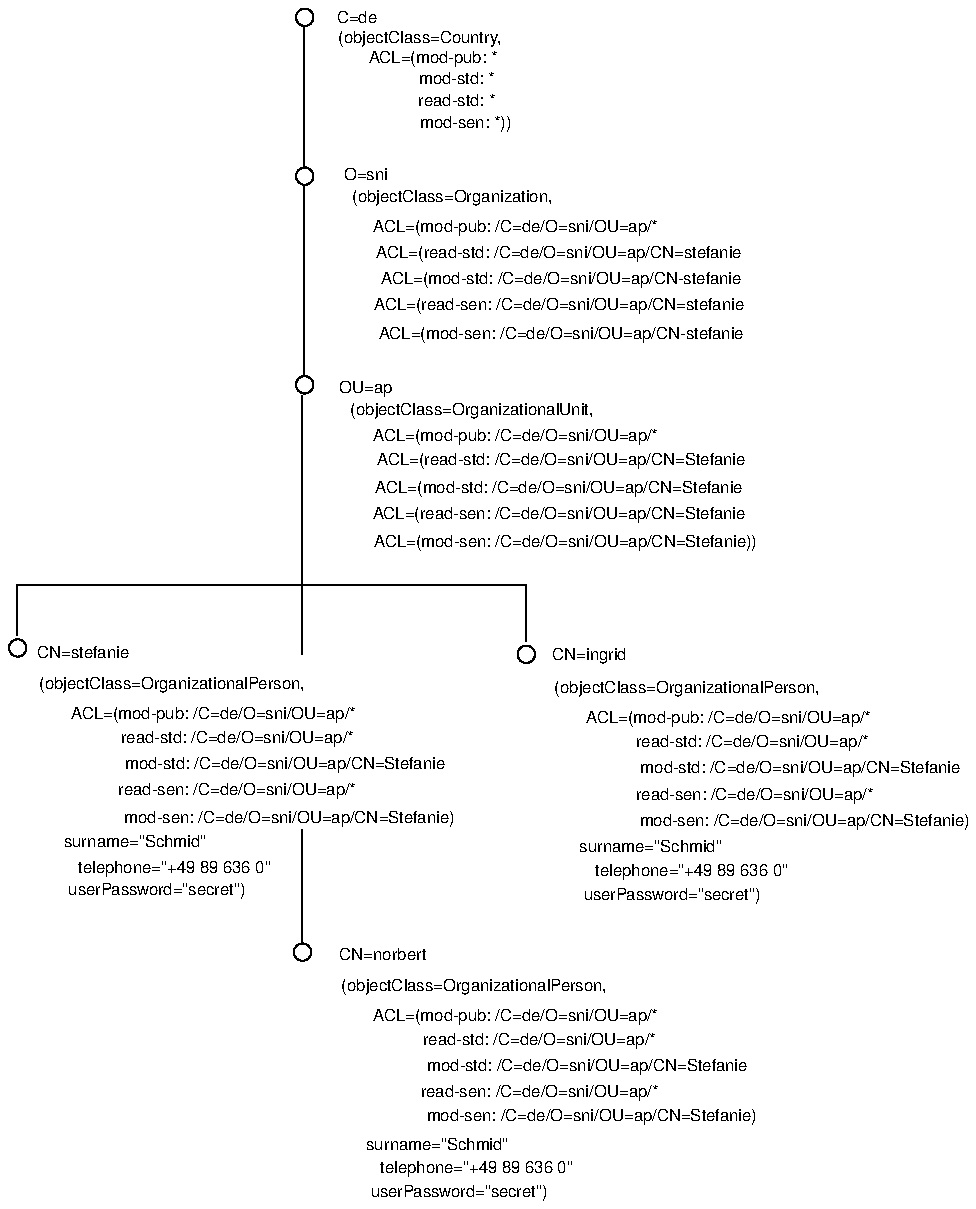 .PS
.in +.3i
scale = 92
"\fH\s6telephone=\"+49 89 636 0\"\s0\fP"  at 215, 62
"\fH\s6userPassword=\"secret\")\s0\fP"  at 207, 51
"\fH\s6surname=\"Schmid\"\s0\fP"  at 197, 73
"\fH\s6surname=\"Schmid\"\s0\fP"  at 295, 210
"\fH\s6surname=\"Schmid\"\s0\fP"  at 58, 212
"\fH\s6mod-sen: /C=de/O=sni/OU=ap/CN=Stefanie)\s0\fP"  at 268, 86
"\fH\s6read-sen: /C=de/O=sni/OU=ap/*\s0\fP"  at 244, 97
"\fH\s6mod-std: /C=de/O=sni/OU=ap/CN=Stefanie\s0\fP"  at 266, 109
"\fH\s6read-std: /C=de/O=sni/OU=ap/*\s0\fP"  at 244, 121
"\fH\s6ACL=(mod-pub: /C=de/O=sni/OU=ap/*\s0\fP"  at 233, 132
"\fH\s6userPassword=\"secret\")\s0\fP"  at 305, 188
"\fH\s6telephone=\"+49 89 636 0\"\s0\fP"  at 314, 199
"\fH\s6mod-sen: /C=de/O=sni/OU=ap/CN=Stefanie)\s0\fP"  at 366, 222
"\fH\s6read-sen: /C=de/O=sni/OU=ap/*\s0\fP"  at 343, 234
"\fH\s6mod-std: /C=de/O=sni/OU=ap/CN=Stefanie\s0\fP"  at 364, 246
"\fH\s6read-std: /C=de/O=sni/OU=ap/*\s0\fP"  at 342, 258
"\fH\s6ACL=(mod-pub: /C=de/O=sni/OU=ap/*\s0\fP"  at 331, 269
"\fH\s6telephone=\"+49 89 636 0\"\s0\fP"  at 76, 200
"\fH\s6mod-sen: /C=de/O=sni/OU=ap/CN=Stefanie)\s0\fP"  at 129, 223
"\fH\s6userPassword=\"secret\")\s0\fP"  at 68, 190
"\fH\s6read-sen: /C=de/O=sni/OU=ap/*\s0\fP"  at 105, 236
"\fH\s6mod-std: /C=de/O=sni/OU=ap/CN=Stefanie\s0\fP"  at 127, 248
"\fH\s6read-std: /C=de/O=sni/OU=ap/*\s0\fP"  at 105, 260
"\fH\s6ACL=(mod-pub: /C=de/O=sni/OU=ap/*\s0\fP"  at 94, 271
"\fH\s6ACL=(mod-sen: /C=de/O=sni/OU=ap/CN=Stefanie))\s0\fP"  at 256, 350
"\fH\s6ACL=(read-sen: /C=de/O=sni/OU=ap/CN=Stefanie\s0\fP"  at 253, 363
"\fH\s6ACL=(mod-std: /C=de/O=sni/OU=ap/CN=Stefanie\s0\fP"  at 253, 375
"\fH\s6ACL=(read-std: /C=de/O=sni/OU=ap/CN=Stefanie\s0\fP"  at 254, 388
"\fH\s6(objectClass=OrganizationalUnit,\s0\fP"  at 213, 411
"\fH\s6ACL=(mod-sen: /C=de/O=sni/OU=ap/CN-stefanie\s0\fP"  at 254, 446
"\fH\s6ACL=(read-sen: /C=de/O=sni/OU=ap/CN=stefanie\s0\fP"  at 253, 459
"\fH\s6ACL=(mod-std: /C=de/O=sni/OU=ap/CN-stefanie\s0\fP"  at 254, 471
"\fH\s6mod-sen: *))\s0\fP"  at 210, 543
"\fH\s6read-std: *\s0\fP"  at 206, 553
"\fH\s6mod-std: *\s0\fP"  at 206, 563
"\fH\s6ACL=(mod-pub: *\s0\fP"  at 195, 573
"\fH\s6ACL=(mod-pub: /C=de/O=sni/OU=ap/*\s0\fP"  at 233, 399
"\fH\s6ACL=(read-std: /C=de/O=sni/OU=ap/CN=stefanie\s0\fP"  at 253, 483
"\fH\s6ACL=(mod-pub: /C=de/O=sni/OU=ap/*\s0\fP"  at 233, 495
line   from 238, 330 \
	to 4, 330 \
	to 4, 330 \
	to 4, 307 
line   from 238, 304 \
	to 238, 330 
"\fH\s6CN=ingrid\s0\fP"  at 267, 298
circle radius 4 at 238, 298
line   from 136, 514 \
	to 136, 427 
line   from 136, 586 \
	to 136, 523 
"\fH\s6OU=ap\s0\fP"  at 164, 421
circle radius 4 at 136, 422
"\fH\s6(objectClass=Organization,\s0\fP"  at 204, 509
circle radius 4 at 136, 518
"\fH\s6O=sni\s0\fP"  at 164, 519
"\fH\s6C=de\s0\fP"  at 160, 591
circle radius 4 at 136, 591
"\fH\s6CN=stefanie\s0\fP"  at 34, 299
circle radius 4 at 4, 301
"\fH\s6\s0\fP"  at 37, 3
circle radius 4 at 135, 161
"\fH\s6CN=norbert\s0\fP"  at 172, 160
line   from 135, 217 \
	to 135, 166 
line   from 135, 417 \
	to 135, 298 
"\fH\s6(objectClass=OrganizationalPerson,\s0\fP"  at 75, 285
"\fH\s6(objectClass=Country,\s0\fP"  at 189, 582
"\fH\s6(objectClass=OrganizationalPerson,\s0\fP"  at 312, 283
"\fH\s6(objectClass=OrganizationalPerson,\s0\fP"  at 214, 146
.in -.3i
.PE
